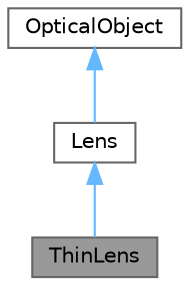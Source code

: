 digraph "ThinLens"
{
 // LATEX_PDF_SIZE
  bgcolor="transparent";
  edge [fontname=Helvetica,fontsize=10,labelfontname=Helvetica,labelfontsize=10];
  node [fontname=Helvetica,fontsize=10,shape=box,height=0.2,width=0.4];
  Node1 [id="Node000001",label="ThinLens",height=0.2,width=0.4,color="gray40", fillcolor="grey60", style="filled", fontcolor="black",tooltip="Represents an idealized thin lens in an optical system."];
  Node2 -> Node1 [id="edge1_Node000001_Node000002",dir="back",color="steelblue1",style="solid",tooltip=" "];
  Node2 [id="Node000002",label="Lens",height=0.2,width=0.4,color="gray40", fillcolor="white", style="filled",URL="$classLens.html",tooltip="Represents a basic lens with a focal length."];
  Node3 -> Node2 [id="edge2_Node000002_Node000003",dir="back",color="steelblue1",style="solid",tooltip=" "];
  Node3 [id="Node000003",label="OpticalObject",height=0.2,width=0.4,color="gray40", fillcolor="white", style="filled",URL="$classOpticalObject.html",tooltip="An abstract base class for any object positioned on the optical axis."];
}
